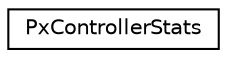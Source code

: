 digraph "Graphical Class Hierarchy"
{
  edge [fontname="Helvetica",fontsize="10",labelfontname="Helvetica",labelfontsize="10"];
  node [fontname="Helvetica",fontsize="10",shape=record];
  rankdir="LR";
  Node0 [label="PxControllerStats",height=0.2,width=0.4,color="black", fillcolor="white", style="filled",URL="$structPxControllerStats.html",tooltip="Describes a controller&#39;s internal statistics. "];
}
